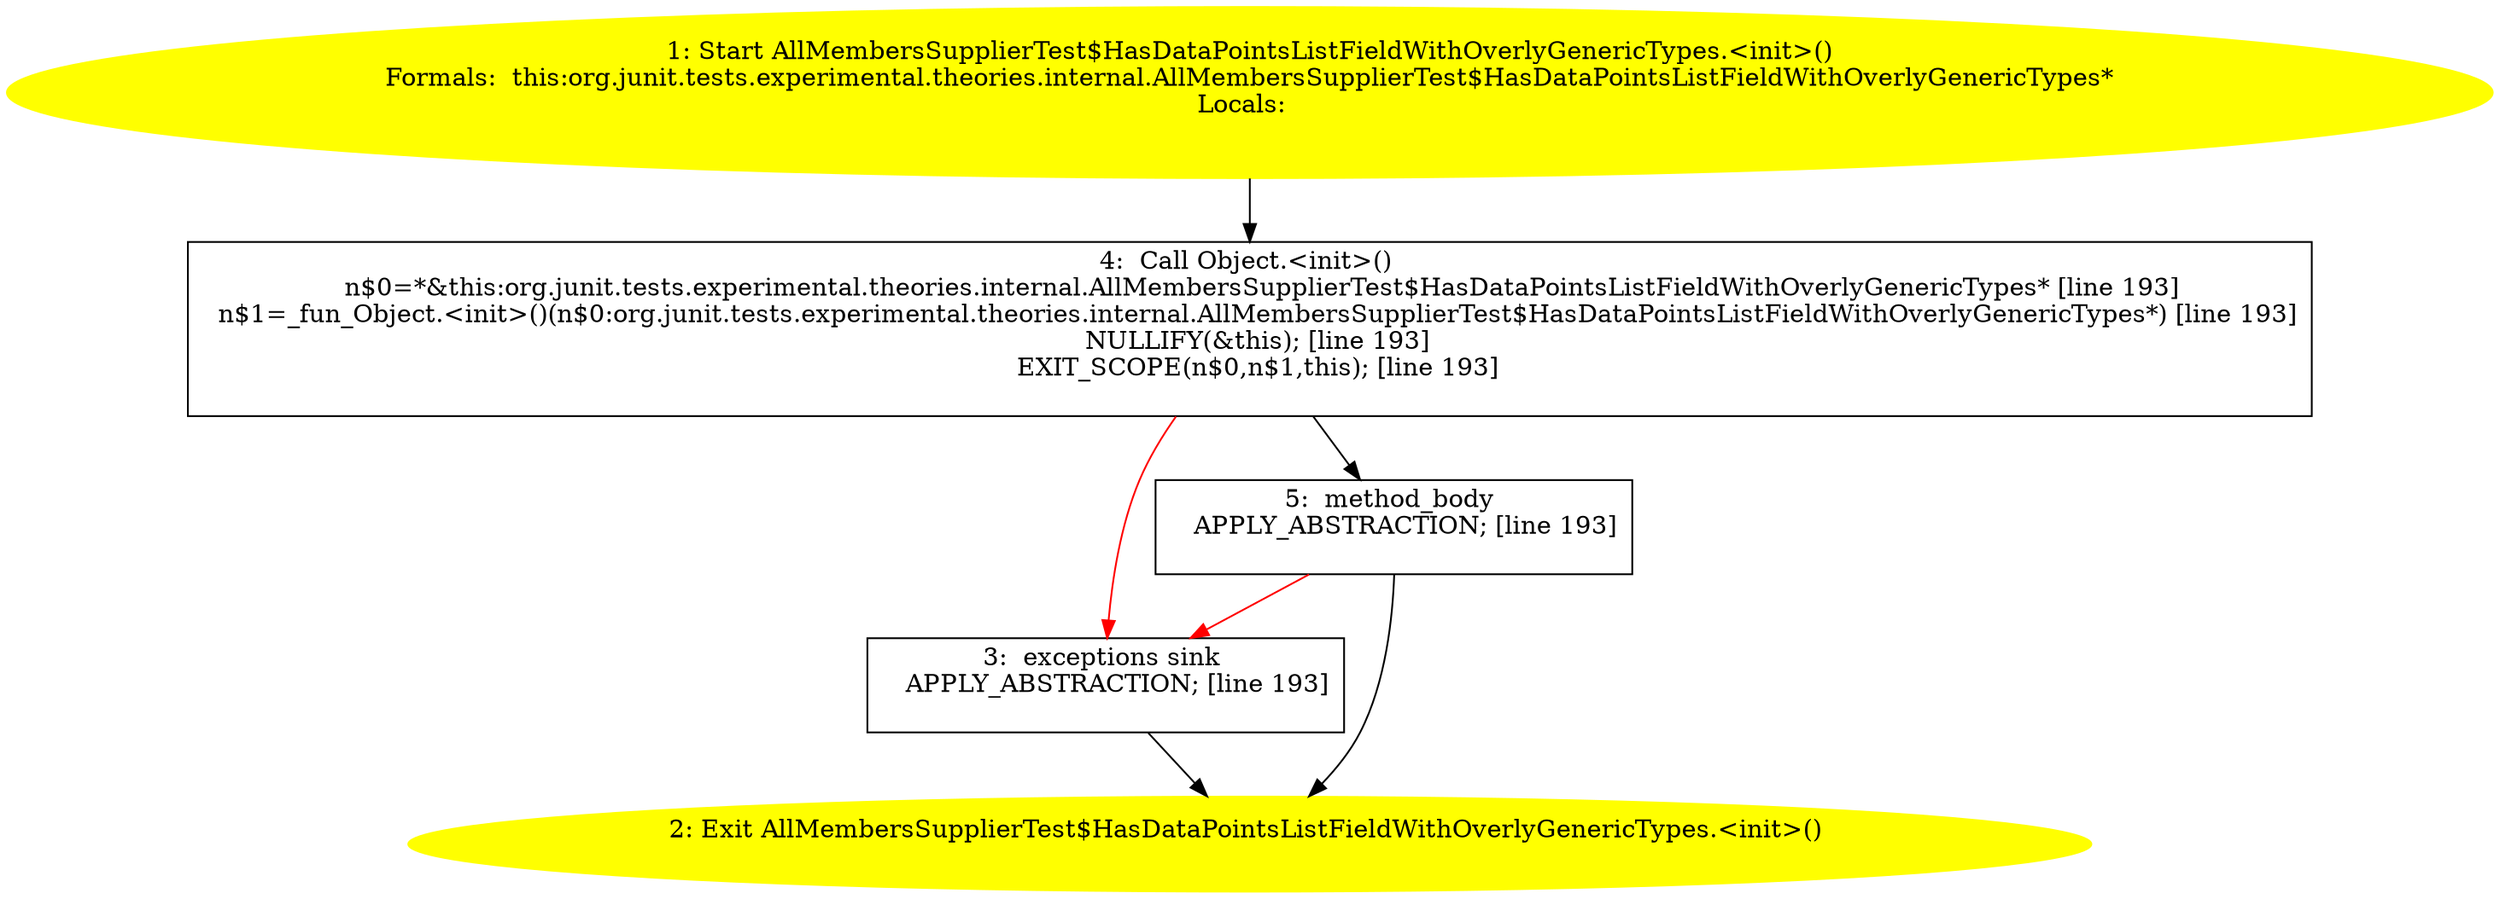 /* @generated */
digraph cfg {
"org.junit.tests.experimental.theories.internal.AllMembersSupplierTest$HasDataPointsListFieldWithOver.f7c1f1b220108bc58a3c8b8fb5f4c485_1" [label="1: Start AllMembersSupplierTest$HasDataPointsListFieldWithOverlyGenericTypes.<init>()\nFormals:  this:org.junit.tests.experimental.theories.internal.AllMembersSupplierTest$HasDataPointsListFieldWithOverlyGenericTypes*\nLocals:  \n  " color=yellow style=filled]
	

	 "org.junit.tests.experimental.theories.internal.AllMembersSupplierTest$HasDataPointsListFieldWithOver.f7c1f1b220108bc58a3c8b8fb5f4c485_1" -> "org.junit.tests.experimental.theories.internal.AllMembersSupplierTest$HasDataPointsListFieldWithOver.f7c1f1b220108bc58a3c8b8fb5f4c485_4" ;
"org.junit.tests.experimental.theories.internal.AllMembersSupplierTest$HasDataPointsListFieldWithOver.f7c1f1b220108bc58a3c8b8fb5f4c485_2" [label="2: Exit AllMembersSupplierTest$HasDataPointsListFieldWithOverlyGenericTypes.<init>() \n  " color=yellow style=filled]
	

"org.junit.tests.experimental.theories.internal.AllMembersSupplierTest$HasDataPointsListFieldWithOver.f7c1f1b220108bc58a3c8b8fb5f4c485_3" [label="3:  exceptions sink \n   APPLY_ABSTRACTION; [line 193]\n " shape="box"]
	

	 "org.junit.tests.experimental.theories.internal.AllMembersSupplierTest$HasDataPointsListFieldWithOver.f7c1f1b220108bc58a3c8b8fb5f4c485_3" -> "org.junit.tests.experimental.theories.internal.AllMembersSupplierTest$HasDataPointsListFieldWithOver.f7c1f1b220108bc58a3c8b8fb5f4c485_2" ;
"org.junit.tests.experimental.theories.internal.AllMembersSupplierTest$HasDataPointsListFieldWithOver.f7c1f1b220108bc58a3c8b8fb5f4c485_4" [label="4:  Call Object.<init>() \n   n$0=*&this:org.junit.tests.experimental.theories.internal.AllMembersSupplierTest$HasDataPointsListFieldWithOverlyGenericTypes* [line 193]\n  n$1=_fun_Object.<init>()(n$0:org.junit.tests.experimental.theories.internal.AllMembersSupplierTest$HasDataPointsListFieldWithOverlyGenericTypes*) [line 193]\n  NULLIFY(&this); [line 193]\n  EXIT_SCOPE(n$0,n$1,this); [line 193]\n " shape="box"]
	

	 "org.junit.tests.experimental.theories.internal.AllMembersSupplierTest$HasDataPointsListFieldWithOver.f7c1f1b220108bc58a3c8b8fb5f4c485_4" -> "org.junit.tests.experimental.theories.internal.AllMembersSupplierTest$HasDataPointsListFieldWithOver.f7c1f1b220108bc58a3c8b8fb5f4c485_5" ;
	 "org.junit.tests.experimental.theories.internal.AllMembersSupplierTest$HasDataPointsListFieldWithOver.f7c1f1b220108bc58a3c8b8fb5f4c485_4" -> "org.junit.tests.experimental.theories.internal.AllMembersSupplierTest$HasDataPointsListFieldWithOver.f7c1f1b220108bc58a3c8b8fb5f4c485_3" [color="red" ];
"org.junit.tests.experimental.theories.internal.AllMembersSupplierTest$HasDataPointsListFieldWithOver.f7c1f1b220108bc58a3c8b8fb5f4c485_5" [label="5:  method_body \n   APPLY_ABSTRACTION; [line 193]\n " shape="box"]
	

	 "org.junit.tests.experimental.theories.internal.AllMembersSupplierTest$HasDataPointsListFieldWithOver.f7c1f1b220108bc58a3c8b8fb5f4c485_5" -> "org.junit.tests.experimental.theories.internal.AllMembersSupplierTest$HasDataPointsListFieldWithOver.f7c1f1b220108bc58a3c8b8fb5f4c485_2" ;
	 "org.junit.tests.experimental.theories.internal.AllMembersSupplierTest$HasDataPointsListFieldWithOver.f7c1f1b220108bc58a3c8b8fb5f4c485_5" -> "org.junit.tests.experimental.theories.internal.AllMembersSupplierTest$HasDataPointsListFieldWithOver.f7c1f1b220108bc58a3c8b8fb5f4c485_3" [color="red" ];
}
